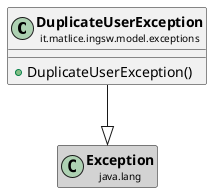 @startuml

skinparam svgLinkTarget _parent
skinparam linetype ortho
set namespaceSeparator none
class "<b><size:14>DuplicateUserException</b>\n<size:10>it.matlice.ingsw.model.exceptions" as it.matlice.ingsw.model.exceptions.DuplicateUserException  [[../../../../../it/matlice/ingsw/model/exceptions/DuplicateUserException.html{it.matlice.ingsw.model.exceptions.DuplicateUserException}]] {
+DuplicateUserException()
}


class "<b><size:14>Exception</b>\n<size:10>java.lang" as java.lang.Exception  #lightgrey {
}

hide java.lang.Exception fields
hide java.lang.Exception methods

it.matlice.ingsw.model.exceptions.DuplicateUserException --|> java.lang.Exception


@enduml
